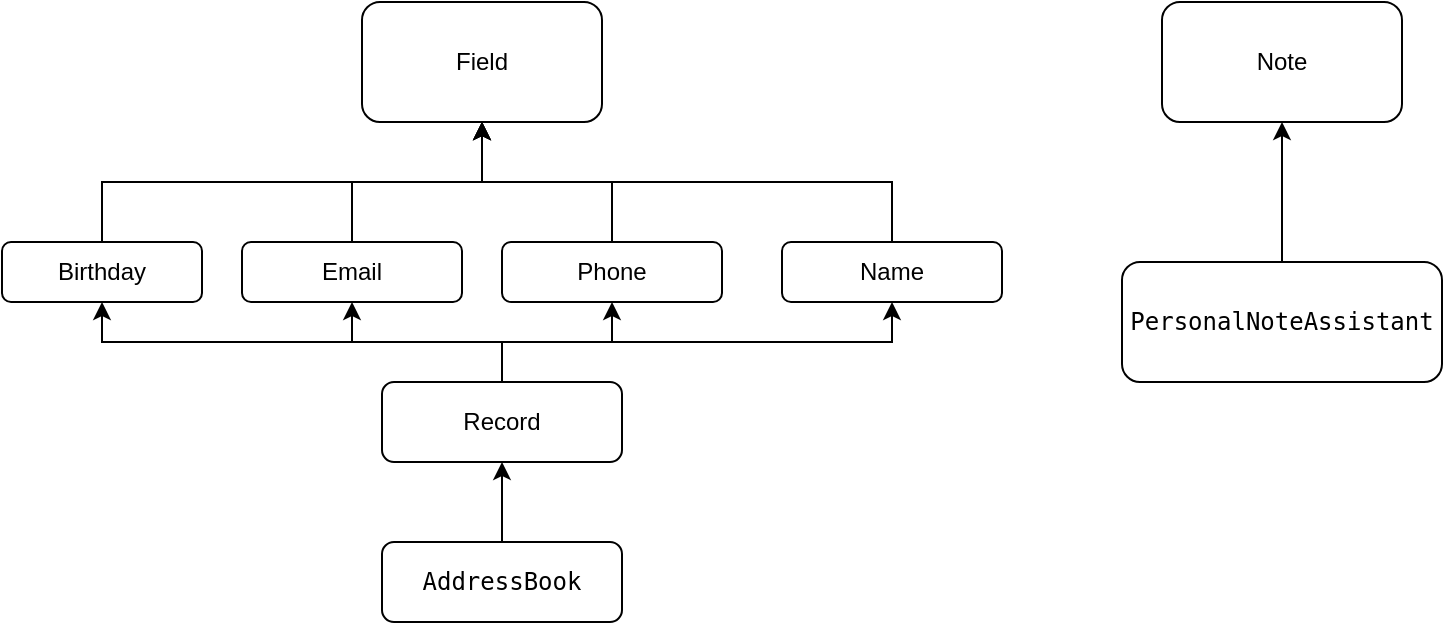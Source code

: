 <mxfile version="22.1.21" type="device">
  <diagram name="Сторінка-1" id="1f4-ID837XROo5qoey0u">
    <mxGraphModel dx="989" dy="538" grid="1" gridSize="10" guides="1" tooltips="1" connect="1" arrows="1" fold="1" page="1" pageScale="1" pageWidth="827" pageHeight="1169" math="0" shadow="0">
      <root>
        <mxCell id="0" />
        <mxCell id="1" parent="0" />
        <mxCell id="c3VLMMmiDULWEXU0vswc-4" value="Field" style="rounded=1;whiteSpace=wrap;html=1;" parent="1" vertex="1">
          <mxGeometry x="240" y="580" width="120" height="60" as="geometry" />
        </mxCell>
        <mxCell id="fTUaqHF9qZutrLxfTOc_-7" style="edgeStyle=orthogonalEdgeStyle;rounded=0;orthogonalLoop=1;jettySize=auto;html=1;entryX=0.5;entryY=1;entryDx=0;entryDy=0;" edge="1" parent="1" source="c3VLMMmiDULWEXU0vswc-5" target="c3VLMMmiDULWEXU0vswc-4">
          <mxGeometry relative="1" as="geometry">
            <Array as="points">
              <mxPoint x="110" y="670" />
              <mxPoint x="300" y="670" />
            </Array>
          </mxGeometry>
        </mxCell>
        <mxCell id="c3VLMMmiDULWEXU0vswc-5" value="Birthday" style="rounded=1;whiteSpace=wrap;html=1;" parent="1" vertex="1">
          <mxGeometry x="60" y="700" width="100" height="30" as="geometry" />
        </mxCell>
        <mxCell id="fTUaqHF9qZutrLxfTOc_-4" style="edgeStyle=orthogonalEdgeStyle;rounded=0;orthogonalLoop=1;jettySize=auto;html=1;entryX=0.5;entryY=1;entryDx=0;entryDy=0;" edge="1" parent="1" source="c3VLMMmiDULWEXU0vswc-7" target="c3VLMMmiDULWEXU0vswc-4">
          <mxGeometry relative="1" as="geometry" />
        </mxCell>
        <mxCell id="c3VLMMmiDULWEXU0vswc-7" value="Email" style="rounded=1;whiteSpace=wrap;html=1;" parent="1" vertex="1">
          <mxGeometry x="180" y="700" width="110" height="30" as="geometry" />
        </mxCell>
        <mxCell id="fTUaqHF9qZutrLxfTOc_-8" style="edgeStyle=orthogonalEdgeStyle;rounded=0;orthogonalLoop=1;jettySize=auto;html=1;entryX=0.5;entryY=1;entryDx=0;entryDy=0;" edge="1" parent="1" source="c3VLMMmiDULWEXU0vswc-9" target="c3VLMMmiDULWEXU0vswc-4">
          <mxGeometry relative="1" as="geometry">
            <Array as="points">
              <mxPoint x="505" y="670" />
              <mxPoint x="300" y="670" />
            </Array>
          </mxGeometry>
        </mxCell>
        <mxCell id="c3VLMMmiDULWEXU0vswc-9" value="Name" style="rounded=1;whiteSpace=wrap;html=1;" parent="1" vertex="1">
          <mxGeometry x="450" y="700" width="110" height="30" as="geometry" />
        </mxCell>
        <mxCell id="c3VLMMmiDULWEXU0vswc-13" value="Note" style="rounded=1;whiteSpace=wrap;html=1;" parent="1" vertex="1">
          <mxGeometry x="640" y="580" width="120" height="60" as="geometry" />
        </mxCell>
        <mxCell id="QrveO6mJvzCXg89gcwro-1" value="" style="edgeStyle=orthogonalEdgeStyle;rounded=0;orthogonalLoop=1;jettySize=auto;html=1;" parent="1" source="c3VLMMmiDULWEXU0vswc-14" target="c3VLMMmiDULWEXU0vswc-13" edge="1">
          <mxGeometry relative="1" as="geometry">
            <Array as="points">
              <mxPoint x="700" y="690" />
              <mxPoint x="700" y="690" />
            </Array>
          </mxGeometry>
        </mxCell>
        <mxCell id="c3VLMMmiDULWEXU0vswc-14" value="&lt;div style=&quot;font-family: &amp;quot;JetBrains Mono&amp;quot;, monospace;&quot;&gt;PersonalNoteAssistant&lt;/div&gt;" style="rounded=1;whiteSpace=wrap;html=1;" parent="1" vertex="1">
          <mxGeometry x="620" y="710" width="160" height="60" as="geometry" />
        </mxCell>
        <mxCell id="fTUaqHF9qZutrLxfTOc_-3" value="" style="edgeStyle=orthogonalEdgeStyle;rounded=0;orthogonalLoop=1;jettySize=auto;html=1;" edge="1" parent="1" source="c3VLMMmiDULWEXU0vswc-15" target="c3VLMMmiDULWEXU0vswc-4">
          <mxGeometry relative="1" as="geometry" />
        </mxCell>
        <mxCell id="c3VLMMmiDULWEXU0vswc-15" value="Phone" style="rounded=1;whiteSpace=wrap;html=1;" parent="1" vertex="1">
          <mxGeometry x="310" y="700" width="110" height="30" as="geometry" />
        </mxCell>
        <mxCell id="fTUaqHF9qZutrLxfTOc_-9" value="" style="edgeStyle=orthogonalEdgeStyle;rounded=0;orthogonalLoop=1;jettySize=auto;html=1;entryX=0.5;entryY=1;entryDx=0;entryDy=0;" edge="1" parent="1" source="c3VLMMmiDULWEXU0vswc-17" target="c3VLMMmiDULWEXU0vswc-15">
          <mxGeometry relative="1" as="geometry">
            <Array as="points">
              <mxPoint x="310" y="750" />
              <mxPoint x="365" y="750" />
            </Array>
          </mxGeometry>
        </mxCell>
        <mxCell id="fTUaqHF9qZutrLxfTOc_-10" value="" style="edgeStyle=orthogonalEdgeStyle;rounded=0;orthogonalLoop=1;jettySize=auto;html=1;entryX=0.5;entryY=1;entryDx=0;entryDy=0;" edge="1" parent="1" source="c3VLMMmiDULWEXU0vswc-17" target="c3VLMMmiDULWEXU0vswc-7">
          <mxGeometry relative="1" as="geometry">
            <Array as="points">
              <mxPoint x="310" y="750" />
              <mxPoint x="235" y="750" />
            </Array>
          </mxGeometry>
        </mxCell>
        <mxCell id="fTUaqHF9qZutrLxfTOc_-13" value="" style="edgeStyle=orthogonalEdgeStyle;rounded=0;orthogonalLoop=1;jettySize=auto;html=1;entryX=0.5;entryY=1;entryDx=0;entryDy=0;" edge="1" parent="1" source="c3VLMMmiDULWEXU0vswc-17" target="c3VLMMmiDULWEXU0vswc-5">
          <mxGeometry relative="1" as="geometry">
            <Array as="points">
              <mxPoint x="310" y="750" />
              <mxPoint x="110" y="750" />
            </Array>
          </mxGeometry>
        </mxCell>
        <mxCell id="fTUaqHF9qZutrLxfTOc_-14" style="edgeStyle=orthogonalEdgeStyle;rounded=0;orthogonalLoop=1;jettySize=auto;html=1;entryX=0.5;entryY=1;entryDx=0;entryDy=0;" edge="1" parent="1" source="c3VLMMmiDULWEXU0vswc-17" target="c3VLMMmiDULWEXU0vswc-9">
          <mxGeometry relative="1" as="geometry">
            <Array as="points">
              <mxPoint x="310" y="750" />
              <mxPoint x="505" y="750" />
            </Array>
          </mxGeometry>
        </mxCell>
        <mxCell id="c3VLMMmiDULWEXU0vswc-17" value="Record" style="rounded=1;whiteSpace=wrap;html=1;" parent="1" vertex="1">
          <mxGeometry x="250" y="770" width="120" height="40" as="geometry" />
        </mxCell>
        <mxCell id="fTUaqHF9qZutrLxfTOc_-16" value="" style="edgeStyle=orthogonalEdgeStyle;rounded=0;orthogonalLoop=1;jettySize=auto;html=1;" edge="1" parent="1" source="fTUaqHF9qZutrLxfTOc_-15" target="c3VLMMmiDULWEXU0vswc-17">
          <mxGeometry relative="1" as="geometry" />
        </mxCell>
        <mxCell id="fTUaqHF9qZutrLxfTOc_-15" value="&lt;div style=&quot;font-family: &amp;quot;JetBrains Mono&amp;quot;, monospace;&quot;&gt;AddressBook&lt;/div&gt;" style="rounded=1;whiteSpace=wrap;html=1;" vertex="1" parent="1">
          <mxGeometry x="250" y="850" width="120" height="40" as="geometry" />
        </mxCell>
      </root>
    </mxGraphModel>
  </diagram>
</mxfile>
